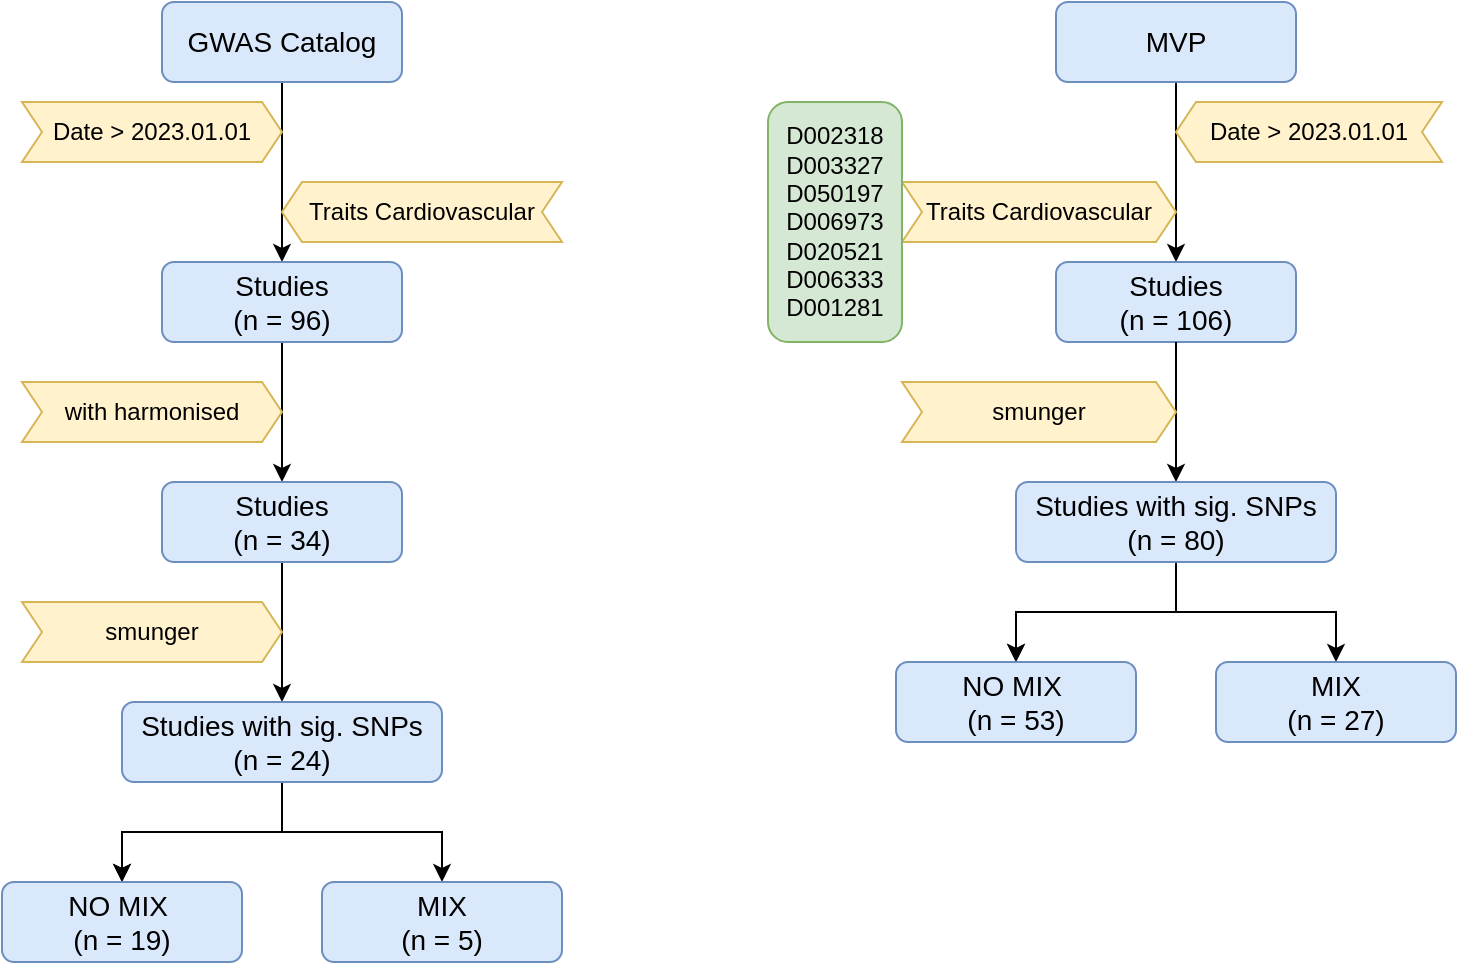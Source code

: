 <mxfile version="25.0.3">
  <diagram name="第 1 页" id="z27eN7BssrzgR_u3csI0">
    <mxGraphModel dx="1400" dy="717" grid="0" gridSize="10" guides="1" tooltips="1" connect="1" arrows="1" fold="1" page="1" pageScale="1" pageWidth="827" pageHeight="1169" math="0" shadow="0">
      <root>
        <mxCell id="0" />
        <mxCell id="1" parent="0" />
        <mxCell id="uBg9M2F5jSA1pbCPGJbL-1" value="" style="edgeStyle=orthogonalEdgeStyle;rounded=0;orthogonalLoop=1;jettySize=auto;html=1;fontSize=14;" parent="1" source="uBg9M2F5jSA1pbCPGJbL-2" target="uBg9M2F5jSA1pbCPGJbL-5" edge="1">
          <mxGeometry relative="1" as="geometry" />
        </mxCell>
        <mxCell id="uBg9M2F5jSA1pbCPGJbL-2" value="GWAS Catalog" style="rounded=1;whiteSpace=wrap;html=1;fontSize=14;fillColor=#dae8fc;strokeColor=#6c8ebf;" parent="1" vertex="1">
          <mxGeometry x="160" y="40" width="120" height="40" as="geometry" />
        </mxCell>
        <mxCell id="uBg9M2F5jSA1pbCPGJbL-3" value="Date &amp;gt; 2023.01.01" style="shape=step;perimeter=stepPerimeter;whiteSpace=wrap;html=1;fixedSize=1;size=10;fontSize=12;fillColor=#fff2cc;strokeColor=#d6b656;" parent="1" vertex="1">
          <mxGeometry x="90" y="90" width="130" height="30" as="geometry" />
        </mxCell>
        <mxCell id="uBg9M2F5jSA1pbCPGJbL-4" value="" style="edgeStyle=orthogonalEdgeStyle;rounded=0;orthogonalLoop=1;jettySize=auto;html=1;fontSize=14;" parent="1" source="uBg9M2F5jSA1pbCPGJbL-5" target="uBg9M2F5jSA1pbCPGJbL-8" edge="1">
          <mxGeometry relative="1" as="geometry" />
        </mxCell>
        <mxCell id="uBg9M2F5jSA1pbCPGJbL-5" value="Studies&lt;br&gt;(n = 96)" style="rounded=1;whiteSpace=wrap;html=1;fontSize=14;fillColor=#dae8fc;strokeColor=#6c8ebf;" parent="1" vertex="1">
          <mxGeometry x="160" y="170" width="120" height="40" as="geometry" />
        </mxCell>
        <mxCell id="uBg9M2F5jSA1pbCPGJbL-6" value="Traits&amp;nbsp;Cardiovascular" style="shape=step;perimeter=stepPerimeter;whiteSpace=wrap;html=1;fixedSize=1;size=10;fontSize=12;flipH=1;fillColor=#fff2cc;strokeColor=#d6b656;" parent="1" vertex="1">
          <mxGeometry x="220" y="130" width="140" height="30" as="geometry" />
        </mxCell>
        <mxCell id="uBg9M2F5jSA1pbCPGJbL-7" value="" style="edgeStyle=orthogonalEdgeStyle;rounded=0;orthogonalLoop=1;jettySize=auto;html=1;fontSize=14;" parent="1" source="uBg9M2F5jSA1pbCPGJbL-8" target="uBg9M2F5jSA1pbCPGJbL-13" edge="1">
          <mxGeometry relative="1" as="geometry" />
        </mxCell>
        <mxCell id="uBg9M2F5jSA1pbCPGJbL-8" value="Studies&lt;br&gt;(n = 34)" style="rounded=1;whiteSpace=wrap;html=1;fontSize=14;fillColor=#dae8fc;strokeColor=#6c8ebf;" parent="1" vertex="1">
          <mxGeometry x="160" y="280" width="120" height="40" as="geometry" />
        </mxCell>
        <mxCell id="uBg9M2F5jSA1pbCPGJbL-9" value="with harmonised" style="shape=step;perimeter=stepPerimeter;whiteSpace=wrap;html=1;fixedSize=1;size=10;fontSize=12;fillColor=#fff2cc;strokeColor=#d6b656;" parent="1" vertex="1">
          <mxGeometry x="90" y="230" width="130" height="30" as="geometry" />
        </mxCell>
        <mxCell id="uBg9M2F5jSA1pbCPGJbL-10" value="" style="edgeStyle=orthogonalEdgeStyle;rounded=0;orthogonalLoop=1;jettySize=auto;html=1;fontSize=14;" parent="1" source="uBg9M2F5jSA1pbCPGJbL-13" target="uBg9M2F5jSA1pbCPGJbL-15" edge="1">
          <mxGeometry relative="1" as="geometry" />
        </mxCell>
        <mxCell id="uBg9M2F5jSA1pbCPGJbL-11" value="" style="edgeStyle=orthogonalEdgeStyle;rounded=0;orthogonalLoop=1;jettySize=auto;html=1;fontSize=14;" parent="1" source="uBg9M2F5jSA1pbCPGJbL-13" target="uBg9M2F5jSA1pbCPGJbL-15" edge="1">
          <mxGeometry relative="1" as="geometry" />
        </mxCell>
        <mxCell id="uBg9M2F5jSA1pbCPGJbL-12" style="edgeStyle=orthogonalEdgeStyle;rounded=0;orthogonalLoop=1;jettySize=auto;html=1;entryX=0.5;entryY=0;entryDx=0;entryDy=0;fontSize=14;" parent="1" source="uBg9M2F5jSA1pbCPGJbL-13" target="uBg9M2F5jSA1pbCPGJbL-16" edge="1">
          <mxGeometry relative="1" as="geometry" />
        </mxCell>
        <mxCell id="uBg9M2F5jSA1pbCPGJbL-13" value="Studies with sig. SNPs&lt;br&gt;(n = 24)" style="rounded=1;whiteSpace=wrap;html=1;fontSize=14;fillColor=#dae8fc;strokeColor=#6c8ebf;" parent="1" vertex="1">
          <mxGeometry x="140" y="390" width="160" height="40" as="geometry" />
        </mxCell>
        <mxCell id="uBg9M2F5jSA1pbCPGJbL-14" value="smunger" style="shape=step;perimeter=stepPerimeter;whiteSpace=wrap;html=1;fixedSize=1;size=10;fontSize=12;fillColor=#fff2cc;strokeColor=#d6b656;" parent="1" vertex="1">
          <mxGeometry x="90" y="340" width="130" height="30" as="geometry" />
        </mxCell>
        <mxCell id="uBg9M2F5jSA1pbCPGJbL-15" value="NO MIX&amp;nbsp;&lt;br&gt;(n = 19)" style="rounded=1;whiteSpace=wrap;html=1;fontSize=14;fillColor=#dae8fc;strokeColor=#6c8ebf;" parent="1" vertex="1">
          <mxGeometry x="80" y="480" width="120" height="40" as="geometry" />
        </mxCell>
        <mxCell id="uBg9M2F5jSA1pbCPGJbL-16" value="MIX&lt;br&gt;(n = 5)" style="rounded=1;whiteSpace=wrap;html=1;fontSize=14;fillColor=#dae8fc;strokeColor=#6c8ebf;" parent="1" vertex="1">
          <mxGeometry x="240" y="480" width="120" height="40" as="geometry" />
        </mxCell>
        <mxCell id="uBg9M2F5jSA1pbCPGJbL-17" value="" style="edgeStyle=orthogonalEdgeStyle;rounded=0;orthogonalLoop=1;jettySize=auto;html=1;fontSize=14;" parent="1" source="uBg9M2F5jSA1pbCPGJbL-18" target="uBg9M2F5jSA1pbCPGJbL-21" edge="1">
          <mxGeometry relative="1" as="geometry" />
        </mxCell>
        <mxCell id="uBg9M2F5jSA1pbCPGJbL-18" value="MVP" style="rounded=1;whiteSpace=wrap;html=1;fontSize=14;fillColor=#dae8fc;strokeColor=#6c8ebf;" parent="1" vertex="1">
          <mxGeometry x="607" y="40" width="120" height="40" as="geometry" />
        </mxCell>
        <mxCell id="uBg9M2F5jSA1pbCPGJbL-19" value="Date &amp;gt; 2023.01.01" style="shape=step;perimeter=stepPerimeter;whiteSpace=wrap;html=1;fixedSize=1;size=10;fontSize=12;fillColor=#fff2cc;strokeColor=#d6b656;flipH=1;" parent="1" vertex="1">
          <mxGeometry x="667" y="90" width="133" height="30" as="geometry" />
        </mxCell>
        <mxCell id="uBg9M2F5jSA1pbCPGJbL-21" value="Studies&lt;br&gt;(n = 106)" style="rounded=1;whiteSpace=wrap;html=1;fontSize=14;fillColor=#dae8fc;strokeColor=#6c8ebf;" parent="1" vertex="1">
          <mxGeometry x="607" y="170" width="120" height="40" as="geometry" />
        </mxCell>
        <mxCell id="uBg9M2F5jSA1pbCPGJbL-22" value="Traits&amp;nbsp;Cardiovascular" style="shape=step;perimeter=stepPerimeter;whiteSpace=wrap;html=1;fixedSize=1;size=10;fontSize=12;flipH=0;fillColor=#fff2cc;strokeColor=#d6b656;" parent="1" vertex="1">
          <mxGeometry x="530" y="130" width="137" height="30" as="geometry" />
        </mxCell>
        <mxCell id="uBg9M2F5jSA1pbCPGJbL-23" value="" style="edgeStyle=orthogonalEdgeStyle;rounded=0;orthogonalLoop=1;jettySize=auto;html=1;fontSize=14;exitX=0.5;exitY=1;exitDx=0;exitDy=0;" parent="1" source="uBg9M2F5jSA1pbCPGJbL-21" target="uBg9M2F5jSA1pbCPGJbL-29" edge="1">
          <mxGeometry relative="1" as="geometry">
            <mxPoint x="667" y="320" as="sourcePoint" />
          </mxGeometry>
        </mxCell>
        <mxCell id="uBg9M2F5jSA1pbCPGJbL-26" value="" style="edgeStyle=orthogonalEdgeStyle;rounded=0;orthogonalLoop=1;jettySize=auto;html=1;fontSize=14;" parent="1" source="uBg9M2F5jSA1pbCPGJbL-29" target="uBg9M2F5jSA1pbCPGJbL-31" edge="1">
          <mxGeometry relative="1" as="geometry" />
        </mxCell>
        <mxCell id="uBg9M2F5jSA1pbCPGJbL-27" value="" style="edgeStyle=orthogonalEdgeStyle;rounded=0;orthogonalLoop=1;jettySize=auto;html=1;fontSize=14;" parent="1" source="uBg9M2F5jSA1pbCPGJbL-29" target="uBg9M2F5jSA1pbCPGJbL-31" edge="1">
          <mxGeometry relative="1" as="geometry" />
        </mxCell>
        <mxCell id="uBg9M2F5jSA1pbCPGJbL-28" style="edgeStyle=orthogonalEdgeStyle;rounded=0;orthogonalLoop=1;jettySize=auto;html=1;entryX=0.5;entryY=0;entryDx=0;entryDy=0;fontSize=14;" parent="1" source="uBg9M2F5jSA1pbCPGJbL-29" target="uBg9M2F5jSA1pbCPGJbL-32" edge="1">
          <mxGeometry relative="1" as="geometry" />
        </mxCell>
        <mxCell id="uBg9M2F5jSA1pbCPGJbL-29" value="Studies with sig. SNPs&lt;br&gt;(n = 80)" style="rounded=1;whiteSpace=wrap;html=1;fontSize=14;fillColor=#dae8fc;strokeColor=#6c8ebf;" parent="1" vertex="1">
          <mxGeometry x="587" y="280" width="160" height="40" as="geometry" />
        </mxCell>
        <mxCell id="uBg9M2F5jSA1pbCPGJbL-30" value="smunger" style="shape=step;perimeter=stepPerimeter;whiteSpace=wrap;html=1;fixedSize=1;size=10;fontSize=12;fillColor=#fff2cc;strokeColor=#d6b656;" parent="1" vertex="1">
          <mxGeometry x="530" y="230" width="137" height="30" as="geometry" />
        </mxCell>
        <mxCell id="uBg9M2F5jSA1pbCPGJbL-31" value="NO MIX&amp;nbsp;&lt;br&gt;(n = 53)" style="rounded=1;whiteSpace=wrap;html=1;fontSize=14;fillColor=#dae8fc;strokeColor=#6c8ebf;" parent="1" vertex="1">
          <mxGeometry x="527" y="370" width="120" height="40" as="geometry" />
        </mxCell>
        <mxCell id="uBg9M2F5jSA1pbCPGJbL-32" value="MIX&lt;br&gt;(n = 27)" style="rounded=1;whiteSpace=wrap;html=1;fontSize=14;fillColor=#dae8fc;strokeColor=#6c8ebf;" parent="1" vertex="1">
          <mxGeometry x="687" y="370" width="120" height="40" as="geometry" />
        </mxCell>
        <mxCell id="uBg9M2F5jSA1pbCPGJbL-33" value="&lt;font&gt;&lt;span style=&quot;background-color: initial;&quot;&gt;D002318&lt;/span&gt;&lt;br&gt;&lt;span style=&quot;background-color: initial;&quot;&gt;D003327&lt;/span&gt;&lt;br&gt;&lt;span style=&quot;background-color: initial;&quot;&gt;D050197&lt;/span&gt;&lt;br&gt;&lt;span style=&quot;background-color: initial;&quot;&gt;D006973&lt;/span&gt;&lt;br&gt;&lt;span style=&quot;background-color: initial;&quot;&gt;D020521&lt;/span&gt;&lt;br&gt;&lt;span style=&quot;background-color: initial;&quot;&gt;D006333&lt;/span&gt;&lt;br&gt;&lt;span style=&quot;background-color: initial;&quot;&gt;D001281&lt;/span&gt;&lt;/font&gt;" style="rounded=1;whiteSpace=wrap;html=1;fillColor=#d5e8d4;strokeColor=#82b366;" parent="1" vertex="1">
          <mxGeometry x="463" y="90" width="67" height="120" as="geometry" />
        </mxCell>
      </root>
    </mxGraphModel>
  </diagram>
</mxfile>
